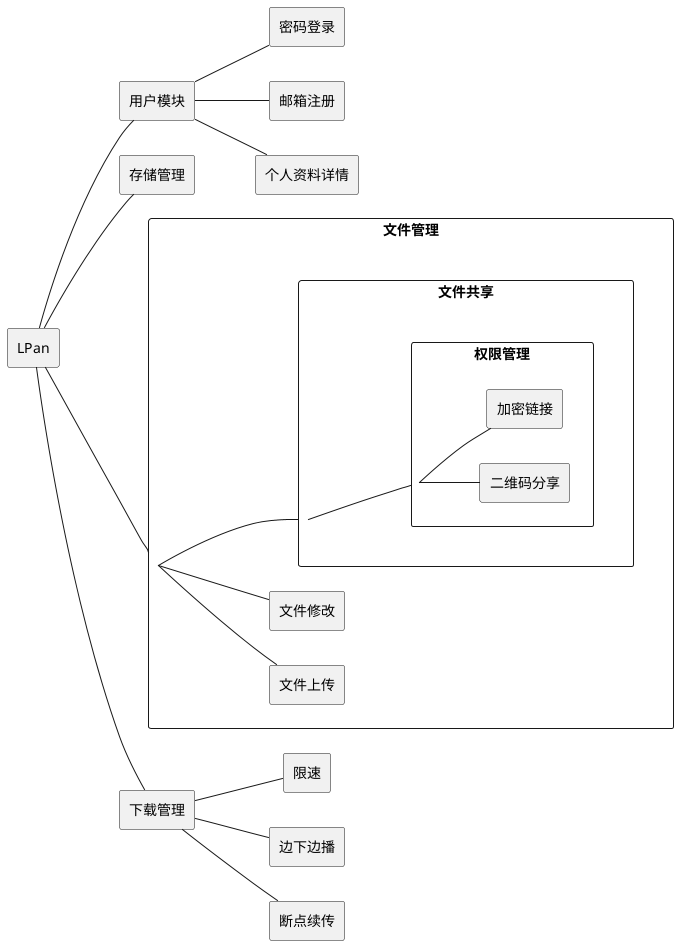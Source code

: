 @startuml
left to right direction
skinparam packageStyle rectangle

rectangle  LPan


rectangle 用户模块{
    LPan -- 用户模块
}
rectangle 密码登录{
    用户模块 -- 密码登录
}
rectangle 邮箱注册{
    用户模块 -- 邮箱注册
}
rectangle 个人资料详情{
    用户模块  -- 个人资料详情
}


rectangle 存储管理{
    LPan -- 存储管理
}


rectangle 文件管理{
    LPan -- 文件管理
}
rectangle 文件管理{
   文件管理--文件共享
   文件管理--文件修改
   文件管理--文件上传
}
rectangle 文件修改{
}
rectangle 文件上传{
 }
rectangle 文件共享{
    文件共享 -- 权限管理
}

rectangle 权限管理 {
    权限管理--加密链接
    权限管理--二维码分享
}
rectangle 加密链接{
}
rectangle 二维码分享{
}

rectangle 下载管理{
    LPan--下载管理
}
rectangle 限速{
   下载管理--限速
}
rectangle 边下边播{
   下载管理--边下边播
}
rectangle 断点续传{
   下载管理--断点续传
}

@enduml